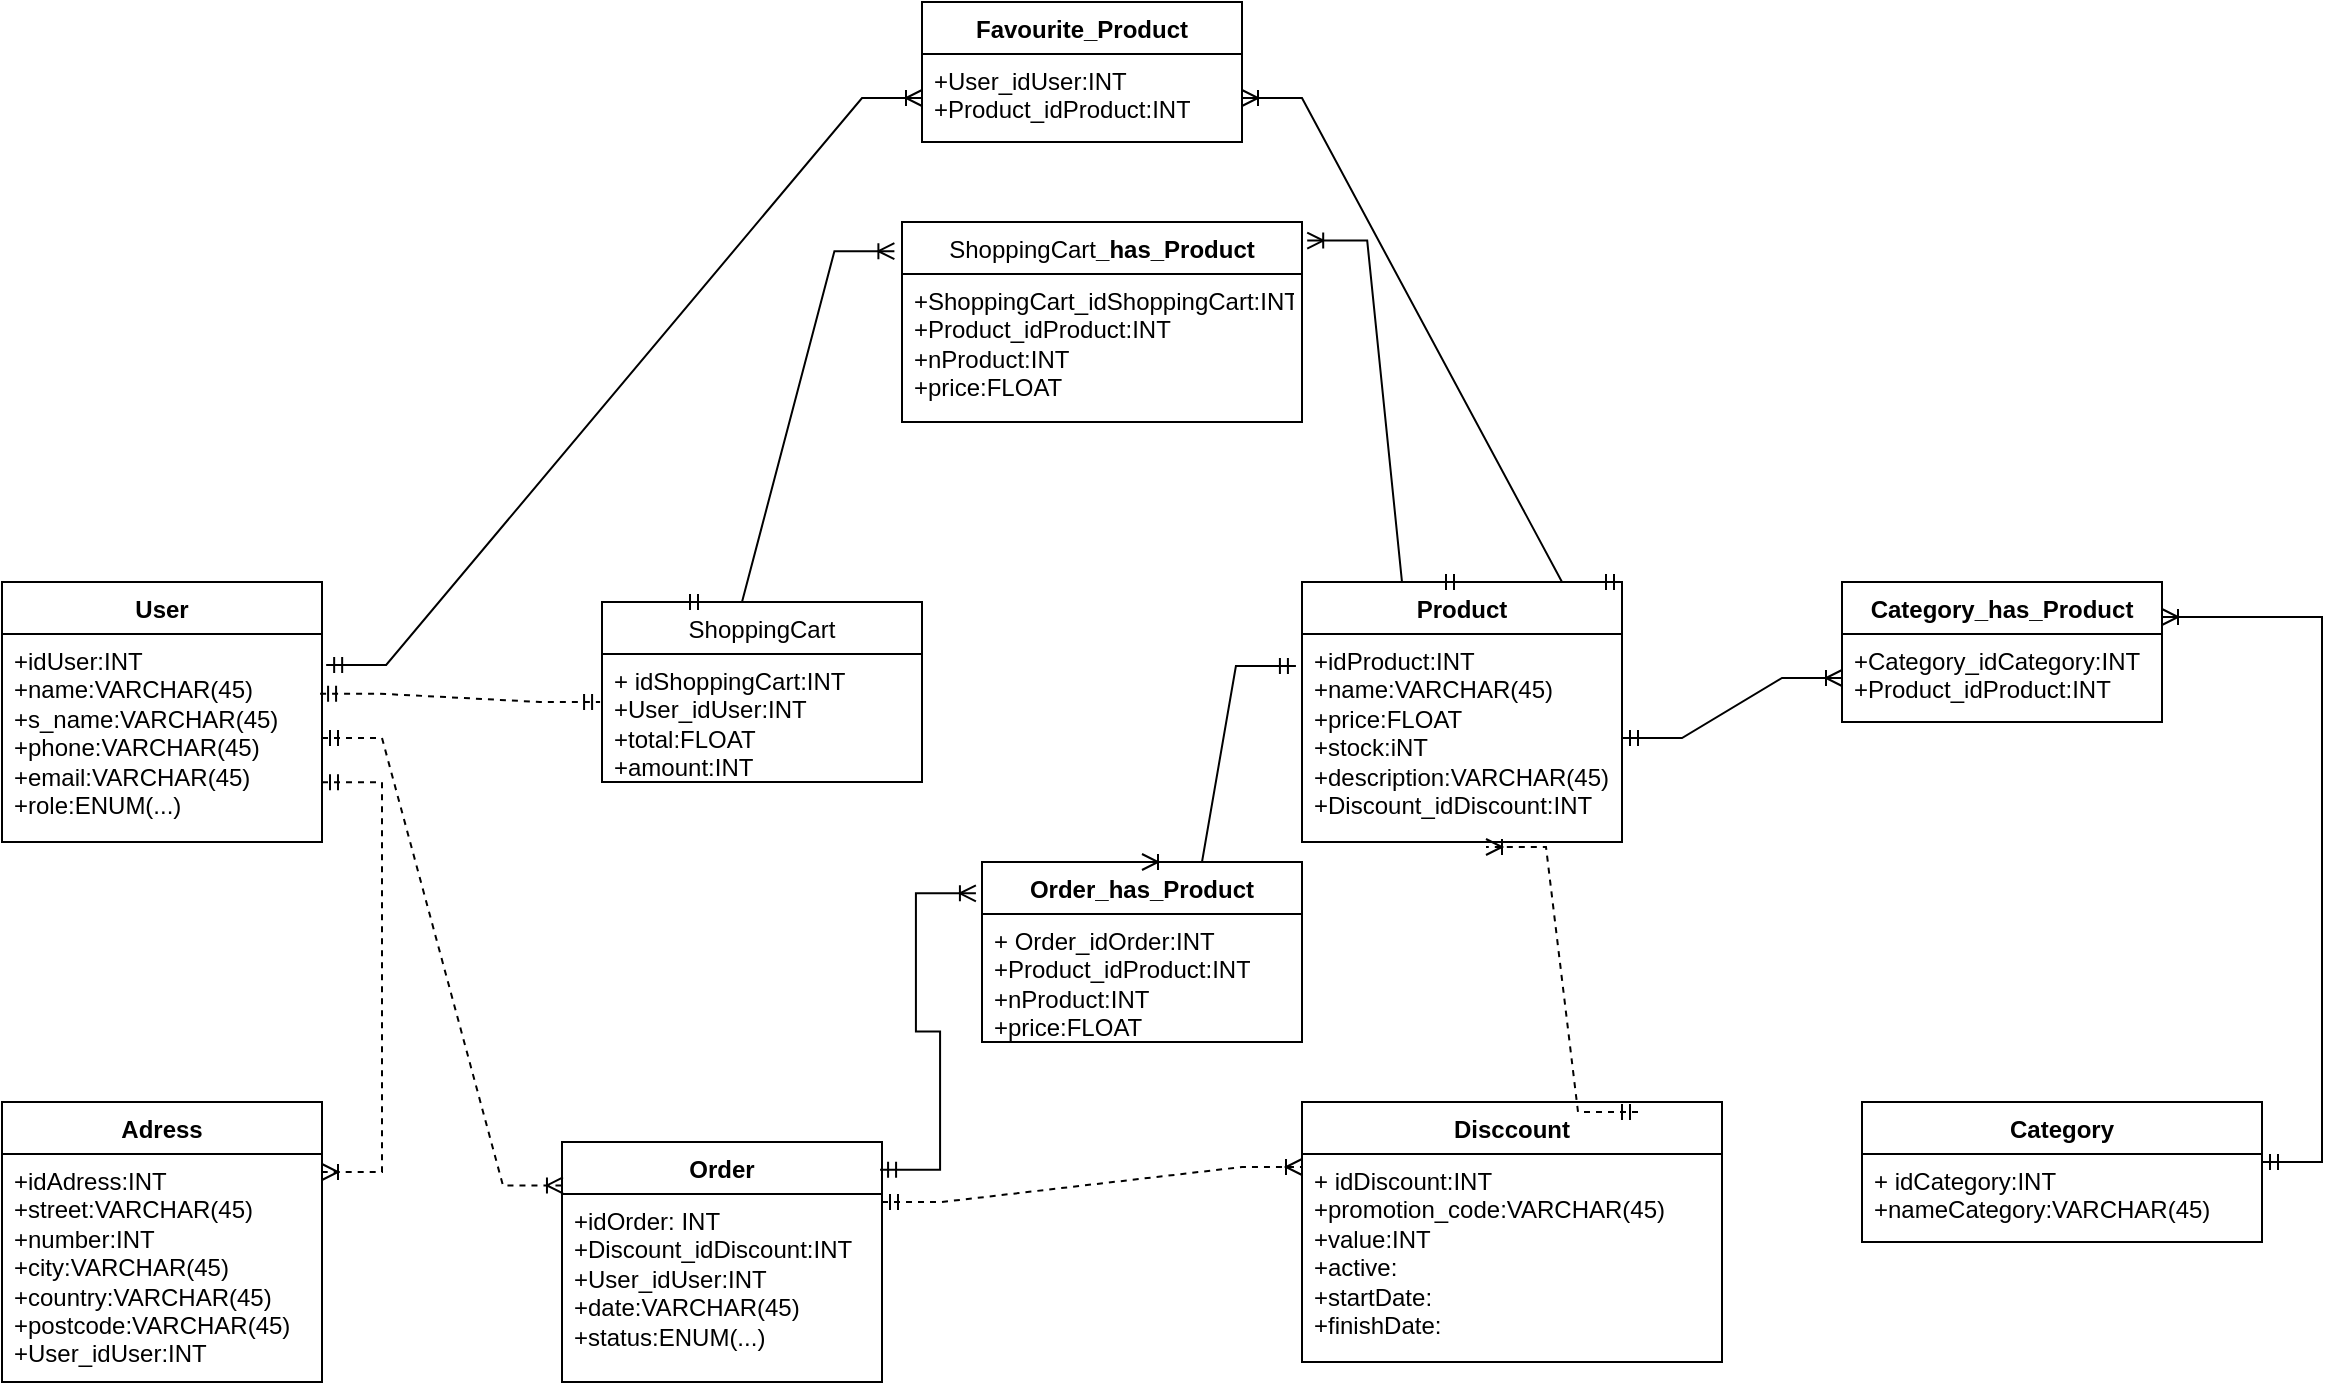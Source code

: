 <mxfile version="26.2.14">
  <diagram name="Página-1" id="LrPyG0SU9Z7NLppc8cAi">
    <mxGraphModel dx="640" dy="1855" grid="1" gridSize="10" guides="1" tooltips="1" connect="1" arrows="1" fold="1" page="1" pageScale="1" pageWidth="827" pageHeight="1169" math="0" shadow="0">
      <root>
        <mxCell id="0" />
        <mxCell id="1" parent="0" />
        <mxCell id="0hF3GYA3e-oa5CXA2GUU-1" value="User" style="swimlane;fontStyle=1;align=center;verticalAlign=top;childLayout=stackLayout;horizontal=1;startSize=26;horizontalStack=0;resizeParent=1;resizeParentMax=0;resizeLast=0;collapsible=1;marginBottom=0;whiteSpace=wrap;html=1;" vertex="1" parent="1">
          <mxGeometry x="40" y="150" width="160" height="130" as="geometry" />
        </mxCell>
        <mxCell id="0hF3GYA3e-oa5CXA2GUU-2" value="+idUser:INT&lt;div&gt;+name:VARCHAR(45)&lt;/div&gt;&lt;div&gt;+s_name:VARCHAR(45)&lt;/div&gt;&lt;div&gt;+phone:&lt;span style=&quot;background-color: transparent; color: light-dark(rgb(0, 0, 0), rgb(255, 255, 255));&quot;&gt;VARCHAR(45)&lt;/span&gt;&lt;/div&gt;&lt;div&gt;&lt;span style=&quot;background-color: transparent; color: light-dark(rgb(0, 0, 0), rgb(255, 255, 255));&quot;&gt;+email:&lt;/span&gt;&lt;span style=&quot;background-color: transparent; color: light-dark(rgb(0, 0, 0), rgb(255, 255, 255));&quot;&gt;VARCHAR(45)&lt;/span&gt;&lt;/div&gt;&lt;div&gt;&lt;span style=&quot;background-color: transparent; color: light-dark(rgb(0, 0, 0), rgb(255, 255, 255));&quot;&gt;+role:ENUM(...)&lt;/span&gt;&lt;/div&gt;" style="text;strokeColor=none;fillColor=none;align=left;verticalAlign=top;spacingLeft=4;spacingRight=4;overflow=hidden;rotatable=0;points=[[0,0.5],[1,0.5]];portConstraint=eastwest;whiteSpace=wrap;html=1;" vertex="1" parent="0hF3GYA3e-oa5CXA2GUU-1">
          <mxGeometry y="26" width="160" height="104" as="geometry" />
        </mxCell>
        <mxCell id="0hF3GYA3e-oa5CXA2GUU-3" value="Order" style="swimlane;fontStyle=1;align=center;verticalAlign=top;childLayout=stackLayout;horizontal=1;startSize=26;horizontalStack=0;resizeParent=1;resizeParentMax=0;resizeLast=0;collapsible=1;marginBottom=0;whiteSpace=wrap;html=1;" vertex="1" parent="1">
          <mxGeometry x="320" y="430" width="160" height="120" as="geometry" />
        </mxCell>
        <mxCell id="0hF3GYA3e-oa5CXA2GUU-4" value="+idOrder: INT&lt;div&gt;+Discount_idDiscount:INT&lt;/div&gt;&lt;div&gt;+User_idUser:INT&lt;/div&gt;&lt;div&gt;+date:VARCHAR(45)&lt;/div&gt;&lt;div&gt;+status:ENUM(...)&lt;/div&gt;&lt;div&gt;&lt;br&gt;&lt;/div&gt;&lt;div&gt;&lt;br&gt;&lt;/div&gt;" style="text;strokeColor=none;fillColor=none;align=left;verticalAlign=top;spacingLeft=4;spacingRight=4;overflow=hidden;rotatable=0;points=[[0,0.5],[1,0.5]];portConstraint=eastwest;whiteSpace=wrap;html=1;" vertex="1" parent="0hF3GYA3e-oa5CXA2GUU-3">
          <mxGeometry y="26" width="160" height="94" as="geometry" />
        </mxCell>
        <mxCell id="0hF3GYA3e-oa5CXA2GUU-5" value="Adress" style="swimlane;fontStyle=1;align=center;verticalAlign=top;childLayout=stackLayout;horizontal=1;startSize=26;horizontalStack=0;resizeParent=1;resizeParentMax=0;resizeLast=0;collapsible=1;marginBottom=0;whiteSpace=wrap;html=1;" vertex="1" parent="1">
          <mxGeometry x="40" y="410" width="160" height="140" as="geometry" />
        </mxCell>
        <mxCell id="0hF3GYA3e-oa5CXA2GUU-6" value="+idAdress:INT&lt;div&gt;+street:&lt;span style=&quot;background-color: transparent; color: light-dark(rgb(0, 0, 0), rgb(255, 255, 255));&quot;&gt;VARCHAR(45)&lt;/span&gt;&lt;/div&gt;&lt;div&gt;&lt;span style=&quot;background-color: transparent; color: light-dark(rgb(0, 0, 0), rgb(255, 255, 255));&quot;&gt;+number:INT&lt;/span&gt;&lt;/div&gt;&lt;div&gt;&lt;span style=&quot;background-color: transparent; color: light-dark(rgb(0, 0, 0), rgb(255, 255, 255));&quot;&gt;+city:&lt;/span&gt;&lt;span style=&quot;background-color: transparent; color: light-dark(rgb(0, 0, 0), rgb(255, 255, 255));&quot;&gt;VARCHAR(45)&lt;/span&gt;&lt;/div&gt;&lt;div&gt;&lt;span style=&quot;background-color: transparent; color: light-dark(rgb(0, 0, 0), rgb(255, 255, 255));&quot;&gt;+country:&lt;/span&gt;&lt;span style=&quot;background-color: transparent; color: light-dark(rgb(0, 0, 0), rgb(255, 255, 255));&quot;&gt;VARCHAR(45)&lt;/span&gt;&lt;/div&gt;&lt;div&gt;&lt;span style=&quot;background-color: transparent; color: light-dark(rgb(0, 0, 0), rgb(255, 255, 255));&quot;&gt;+postcode:&lt;/span&gt;&lt;span style=&quot;background-color: transparent; color: light-dark(rgb(0, 0, 0), rgb(255, 255, 255));&quot;&gt;VARCHAR(45)&lt;/span&gt;&lt;/div&gt;&lt;div&gt;+User_idUser:INT&lt;span style=&quot;background-color: transparent; color: light-dark(rgb(0, 0, 0), rgb(255, 255, 255));&quot;&gt;&lt;/span&gt;&lt;/div&gt;" style="text;strokeColor=none;fillColor=none;align=left;verticalAlign=top;spacingLeft=4;spacingRight=4;overflow=hidden;rotatable=0;points=[[0,0.5],[1,0.5]];portConstraint=eastwest;whiteSpace=wrap;html=1;" vertex="1" parent="0hF3GYA3e-oa5CXA2GUU-5">
          <mxGeometry y="26" width="160" height="114" as="geometry" />
        </mxCell>
        <mxCell id="0hF3GYA3e-oa5CXA2GUU-7" value="Favourite_Product" style="swimlane;fontStyle=1;align=center;verticalAlign=top;childLayout=stackLayout;horizontal=1;startSize=26;horizontalStack=0;resizeParent=1;resizeParentMax=0;resizeLast=0;collapsible=1;marginBottom=0;whiteSpace=wrap;html=1;" vertex="1" parent="1">
          <mxGeometry x="500" y="-140" width="160" height="70" as="geometry" />
        </mxCell>
        <mxCell id="0hF3GYA3e-oa5CXA2GUU-8" value="+User_idUser:INT&lt;div&gt;+Product_idProduct:INT&lt;/div&gt;" style="text;strokeColor=none;fillColor=none;align=left;verticalAlign=top;spacingLeft=4;spacingRight=4;overflow=hidden;rotatable=0;points=[[0,0.5],[1,0.5]];portConstraint=eastwest;whiteSpace=wrap;html=1;" vertex="1" parent="0hF3GYA3e-oa5CXA2GUU-7">
          <mxGeometry y="26" width="160" height="44" as="geometry" />
        </mxCell>
        <mxCell id="0hF3GYA3e-oa5CXA2GUU-9" value="&lt;span style=&quot;font-weight: 400; text-align: left;&quot;&gt;ShoppingCart&lt;/span&gt;" style="swimlane;fontStyle=1;align=center;verticalAlign=top;childLayout=stackLayout;horizontal=1;startSize=26;horizontalStack=0;resizeParent=1;resizeParentMax=0;resizeLast=0;collapsible=1;marginBottom=0;whiteSpace=wrap;html=1;" vertex="1" parent="1">
          <mxGeometry x="340" y="160" width="160" height="90" as="geometry" />
        </mxCell>
        <mxCell id="0hF3GYA3e-oa5CXA2GUU-10" value="+ idShoppingCart:INT&lt;div&gt;+User_idUser:INT&lt;br&gt;&lt;div&gt;+total:FLOAT&lt;/div&gt;&lt;div&gt;+amount:INT&lt;/div&gt;&lt;/div&gt;" style="text;strokeColor=none;fillColor=none;align=left;verticalAlign=top;spacingLeft=4;spacingRight=4;overflow=hidden;rotatable=0;points=[[0,0.5],[1,0.5]];portConstraint=eastwest;whiteSpace=wrap;html=1;" vertex="1" parent="0hF3GYA3e-oa5CXA2GUU-9">
          <mxGeometry y="26" width="160" height="64" as="geometry" />
        </mxCell>
        <mxCell id="0hF3GYA3e-oa5CXA2GUU-11" value="Product" style="swimlane;fontStyle=1;align=center;verticalAlign=top;childLayout=stackLayout;horizontal=1;startSize=26;horizontalStack=0;resizeParent=1;resizeParentMax=0;resizeLast=0;collapsible=1;marginBottom=0;whiteSpace=wrap;html=1;" vertex="1" parent="1">
          <mxGeometry x="690" y="150" width="160" height="130" as="geometry" />
        </mxCell>
        <mxCell id="0hF3GYA3e-oa5CXA2GUU-12" value="+idProduct:INT&lt;div&gt;+name:VARCHAR(45)&lt;/div&gt;&lt;div&gt;+price:FLOAT&lt;/div&gt;&lt;div&gt;+stock:iNT&lt;/div&gt;&lt;div&gt;+description:VARCHAR(45)&lt;/div&gt;&lt;div&gt;+Discount_idDiscount:INT&lt;/div&gt;" style="text;strokeColor=none;fillColor=none;align=left;verticalAlign=top;spacingLeft=4;spacingRight=4;overflow=hidden;rotatable=0;points=[[0,0.5],[1,0.5]];portConstraint=eastwest;whiteSpace=wrap;html=1;" vertex="1" parent="0hF3GYA3e-oa5CXA2GUU-11">
          <mxGeometry y="26" width="160" height="104" as="geometry" />
        </mxCell>
        <mxCell id="0hF3GYA3e-oa5CXA2GUU-13" value="Order_has_Product" style="swimlane;fontStyle=1;align=center;verticalAlign=top;childLayout=stackLayout;horizontal=1;startSize=26;horizontalStack=0;resizeParent=1;resizeParentMax=0;resizeLast=0;collapsible=1;marginBottom=0;whiteSpace=wrap;html=1;" vertex="1" parent="1">
          <mxGeometry x="530" y="290" width="160" height="90" as="geometry" />
        </mxCell>
        <mxCell id="0hF3GYA3e-oa5CXA2GUU-14" value="&lt;div&gt;&lt;span style=&quot;background-color: transparent; color: light-dark(rgb(0, 0, 0), rgb(255, 255, 255));&quot;&gt;+ Order_idOrder:INT&lt;/span&gt;&lt;/div&gt;&lt;div&gt;&lt;span style=&quot;background-color: transparent; color: light-dark(rgb(0, 0, 0), rgb(255, 255, 255));&quot;&gt;+Product_idProduct:INT&lt;/span&gt;&lt;/div&gt;&lt;div&gt;&lt;span style=&quot;background-color: transparent; color: light-dark(rgb(0, 0, 0), rgb(255, 255, 255));&quot;&gt;+nProduct:INT&lt;/span&gt;&lt;/div&gt;&lt;div&gt;+price:FLOAT&lt;/div&gt;" style="text;strokeColor=none;fillColor=none;align=left;verticalAlign=top;spacingLeft=4;spacingRight=4;overflow=hidden;rotatable=0;points=[[0,0.5],[1,0.5]];portConstraint=eastwest;whiteSpace=wrap;html=1;" vertex="1" parent="0hF3GYA3e-oa5CXA2GUU-13">
          <mxGeometry y="26" width="160" height="64" as="geometry" />
        </mxCell>
        <mxCell id="0hF3GYA3e-oa5CXA2GUU-15" value="Disccount" style="swimlane;fontStyle=1;align=center;verticalAlign=top;childLayout=stackLayout;horizontal=1;startSize=26;horizontalStack=0;resizeParent=1;resizeParentMax=0;resizeLast=0;collapsible=1;marginBottom=0;whiteSpace=wrap;html=1;" vertex="1" parent="1">
          <mxGeometry x="690" y="410" width="210" height="130" as="geometry" />
        </mxCell>
        <mxCell id="0hF3GYA3e-oa5CXA2GUU-16" value="+ idDiscount:INT&lt;div&gt;+promotion_code:VARCHAR(45)&lt;/div&gt;&lt;div&gt;+value:INT&lt;/div&gt;&lt;div&gt;+active:&lt;/div&gt;&lt;div&gt;+startDate:&lt;/div&gt;&lt;div&gt;+finishDate:&lt;/div&gt;&lt;div&gt;&lt;br&gt;&lt;/div&gt;&lt;div&gt;&lt;br&gt;&lt;/div&gt;&lt;div&gt;&lt;br&gt;&lt;/div&gt;&lt;div&gt;&lt;br&gt;&lt;/div&gt;" style="text;strokeColor=none;fillColor=none;align=left;verticalAlign=top;spacingLeft=4;spacingRight=4;overflow=hidden;rotatable=0;points=[[0,0.5],[1,0.5]];portConstraint=eastwest;whiteSpace=wrap;html=1;" vertex="1" parent="0hF3GYA3e-oa5CXA2GUU-15">
          <mxGeometry y="26" width="210" height="104" as="geometry" />
        </mxCell>
        <mxCell id="0hF3GYA3e-oa5CXA2GUU-17" value="Category_has_Product" style="swimlane;fontStyle=1;align=center;verticalAlign=top;childLayout=stackLayout;horizontal=1;startSize=26;horizontalStack=0;resizeParent=1;resizeParentMax=0;resizeLast=0;collapsible=1;marginBottom=0;whiteSpace=wrap;html=1;" vertex="1" parent="1">
          <mxGeometry x="960" y="150" width="160" height="70" as="geometry" />
        </mxCell>
        <mxCell id="0hF3GYA3e-oa5CXA2GUU-18" value="+Category_idCategory:INT&lt;div&gt;+Product_idProduct:INT&lt;/div&gt;&lt;div&gt;&lt;br&gt;&lt;div&gt;&lt;br&gt;&lt;/div&gt;&lt;/div&gt;" style="text;strokeColor=none;fillColor=none;align=left;verticalAlign=top;spacingLeft=4;spacingRight=4;overflow=hidden;rotatable=0;points=[[0,0.5],[1,0.5]];portConstraint=eastwest;whiteSpace=wrap;html=1;" vertex="1" parent="0hF3GYA3e-oa5CXA2GUU-17">
          <mxGeometry y="26" width="160" height="44" as="geometry" />
        </mxCell>
        <mxCell id="0hF3GYA3e-oa5CXA2GUU-19" value="Category" style="swimlane;fontStyle=1;align=center;verticalAlign=top;childLayout=stackLayout;horizontal=1;startSize=26;horizontalStack=0;resizeParent=1;resizeParentMax=0;resizeLast=0;collapsible=1;marginBottom=0;whiteSpace=wrap;html=1;" vertex="1" parent="1">
          <mxGeometry x="970" y="410" width="200" height="70" as="geometry" />
        </mxCell>
        <mxCell id="0hF3GYA3e-oa5CXA2GUU-20" value="+ idCategory:INT&lt;div&gt;+nameCategory:VARCHAR(45)&lt;/div&gt;" style="text;strokeColor=none;fillColor=none;align=left;verticalAlign=top;spacingLeft=4;spacingRight=4;overflow=hidden;rotatable=0;points=[[0,0.5],[1,0.5]];portConstraint=eastwest;whiteSpace=wrap;html=1;" vertex="1" parent="0hF3GYA3e-oa5CXA2GUU-19">
          <mxGeometry y="26" width="200" height="44" as="geometry" />
        </mxCell>
        <mxCell id="0hF3GYA3e-oa5CXA2GUU-21" value="&lt;span style=&quot;font-weight: 400; text-align: left;&quot;&gt;ShoppingCart&lt;/span&gt;_has_Product" style="swimlane;fontStyle=1;align=center;verticalAlign=top;childLayout=stackLayout;horizontal=1;startSize=26;horizontalStack=0;resizeParent=1;resizeParentMax=0;resizeLast=0;collapsible=1;marginBottom=0;whiteSpace=wrap;html=1;" vertex="1" parent="1">
          <mxGeometry x="490" y="-30" width="200" height="100" as="geometry" />
        </mxCell>
        <mxCell id="0hF3GYA3e-oa5CXA2GUU-22" value="&lt;div&gt;&lt;span style=&quot;background-color: transparent; color: light-dark(rgb(0, 0, 0), rgb(255, 255, 255));&quot;&gt;+ShoppingCart_idShoppingCart:INT&lt;/span&gt;&lt;/div&gt;&lt;div&gt;&lt;span style=&quot;background-color: transparent; color: light-dark(rgb(0, 0, 0), rgb(255, 255, 255));&quot;&gt;+Product_idProduct:INT&lt;/span&gt;&lt;/div&gt;&lt;div&gt;&lt;div&gt;+nProduct:INT&lt;/div&gt;&lt;/div&gt;&lt;div&gt;+price:FLOAT&lt;/div&gt;" style="text;strokeColor=none;fillColor=none;align=left;verticalAlign=top;spacingLeft=4;spacingRight=4;overflow=hidden;rotatable=0;points=[[0,0.5],[1,0.5]];portConstraint=eastwest;whiteSpace=wrap;html=1;" vertex="1" parent="0hF3GYA3e-oa5CXA2GUU-21">
          <mxGeometry y="26" width="200" height="74" as="geometry" />
        </mxCell>
        <mxCell id="0hF3GYA3e-oa5CXA2GUU-23" value="" style="edgeStyle=entityRelationEdgeStyle;fontSize=12;html=1;endArrow=ERoneToMany;startArrow=ERmandOne;rounded=0;exitX=1.013;exitY=0.149;exitDx=0;exitDy=0;entryX=0;entryY=0.5;entryDx=0;entryDy=0;exitPerimeter=0;" edge="1" parent="1" source="0hF3GYA3e-oa5CXA2GUU-2" target="0hF3GYA3e-oa5CXA2GUU-8">
          <mxGeometry width="100" height="100" relative="1" as="geometry">
            <mxPoint x="360" y="350" as="sourcePoint" />
            <mxPoint x="460" y="250" as="targetPoint" />
            <Array as="points">
              <mxPoint x="310" y="110" />
              <mxPoint x="260" y="100" />
              <mxPoint x="280" y="100" />
            </Array>
          </mxGeometry>
        </mxCell>
        <mxCell id="0hF3GYA3e-oa5CXA2GUU-24" value="" style="edgeStyle=entityRelationEdgeStyle;fontSize=12;html=1;endArrow=ERmandOne;startArrow=ERmandOne;rounded=0;dashed=1;entryX=-0.006;entryY=0.375;entryDx=0;entryDy=0;entryPerimeter=0;exitX=0.994;exitY=0.287;exitDx=0;exitDy=0;exitPerimeter=0;" edge="1" parent="1" source="0hF3GYA3e-oa5CXA2GUU-2" target="0hF3GYA3e-oa5CXA2GUU-10">
          <mxGeometry width="100" height="100" relative="1" as="geometry">
            <mxPoint x="202" y="202" as="sourcePoint" />
            <mxPoint x="316" y="207" as="targetPoint" />
          </mxGeometry>
        </mxCell>
        <mxCell id="0hF3GYA3e-oa5CXA2GUU-25" value="" style="edgeStyle=entityRelationEdgeStyle;fontSize=12;html=1;endArrow=ERoneToMany;startArrow=ERmandOne;rounded=0;entryX=1;entryY=0.25;entryDx=0;entryDy=0;dashed=1;exitX=1;exitY=0.713;exitDx=0;exitDy=0;exitPerimeter=0;" edge="1" parent="1" source="0hF3GYA3e-oa5CXA2GUU-2" target="0hF3GYA3e-oa5CXA2GUU-5">
          <mxGeometry width="100" height="100" relative="1" as="geometry">
            <mxPoint x="200" y="228.5" as="sourcePoint" />
            <mxPoint x="200" y="410" as="targetPoint" />
            <Array as="points">
              <mxPoint x="240" y="390" />
            </Array>
          </mxGeometry>
        </mxCell>
        <mxCell id="0hF3GYA3e-oa5CXA2GUU-26" value="" style="edgeStyle=entityRelationEdgeStyle;fontSize=12;html=1;endArrow=ERoneToMany;startArrow=ERmandOne;rounded=0;entryX=0.003;entryY=0.181;entryDx=0;entryDy=0;dashed=1;exitX=1;exitY=0.5;exitDx=0;exitDy=0;entryPerimeter=0;" edge="1" parent="1" source="0hF3GYA3e-oa5CXA2GUU-2" target="0hF3GYA3e-oa5CXA2GUU-3">
          <mxGeometry width="100" height="100" relative="1" as="geometry">
            <mxPoint x="199.52" y="211.404" as="sourcePoint" />
            <mxPoint x="396" y="410" as="targetPoint" />
            <Array as="points">
              <mxPoint x="236" y="357" />
              <mxPoint x="316" y="310" />
              <mxPoint x="316" y="320" />
              <mxPoint x="346" y="310" />
              <mxPoint x="396" y="320" />
            </Array>
          </mxGeometry>
        </mxCell>
        <mxCell id="0hF3GYA3e-oa5CXA2GUU-27" value="" style="edgeStyle=entityRelationEdgeStyle;fontSize=12;html=1;endArrow=ERoneToMany;startArrow=ERmandOne;rounded=0;exitX=1;exitY=0;exitDx=0;exitDy=0;entryX=1;entryY=0.5;entryDx=0;entryDy=0;" edge="1" parent="1" source="0hF3GYA3e-oa5CXA2GUU-11" target="0hF3GYA3e-oa5CXA2GUU-8">
          <mxGeometry width="100" height="100" relative="1" as="geometry">
            <mxPoint x="650" y="150" as="sourcePoint" />
            <mxPoint x="948" y="59" as="targetPoint" />
            <Array as="points">
              <mxPoint x="760" y="82" />
              <mxPoint x="860" y="70" />
              <mxPoint x="710" y="72" />
              <mxPoint x="730" y="72" />
            </Array>
          </mxGeometry>
        </mxCell>
        <mxCell id="0hF3GYA3e-oa5CXA2GUU-28" value="" style="edgeStyle=entityRelationEdgeStyle;fontSize=12;html=1;endArrow=ERoneToMany;startArrow=ERmandOne;rounded=0;entryX=-0.019;entryY=0.174;entryDx=0;entryDy=0;entryPerimeter=0;exitX=0.994;exitY=0.116;exitDx=0;exitDy=0;exitPerimeter=0;" edge="1" parent="1" source="0hF3GYA3e-oa5CXA2GUU-3" target="0hF3GYA3e-oa5CXA2GUU-13">
          <mxGeometry width="100" height="100" relative="1" as="geometry">
            <mxPoint x="510" y="460" as="sourcePoint" />
            <mxPoint x="580" y="210" as="targetPoint" />
          </mxGeometry>
        </mxCell>
        <mxCell id="0hF3GYA3e-oa5CXA2GUU-29" value="" style="edgeStyle=entityRelationEdgeStyle;fontSize=12;html=1;endArrow=ERoneToMany;startArrow=ERmandOne;rounded=0;entryX=0.5;entryY=0;entryDx=0;entryDy=0;exitX=-0.019;exitY=0.154;exitDx=0;exitDy=0;exitPerimeter=0;" edge="1" parent="1" source="0hF3GYA3e-oa5CXA2GUU-12" target="0hF3GYA3e-oa5CXA2GUU-13">
          <mxGeometry width="100" height="100" relative="1" as="geometry">
            <mxPoint x="800" y="310" as="sourcePoint" />
            <mxPoint x="848" y="185" as="targetPoint" />
          </mxGeometry>
        </mxCell>
        <mxCell id="0hF3GYA3e-oa5CXA2GUU-30" value="" style="edgeStyle=entityRelationEdgeStyle;fontSize=12;html=1;endArrow=ERoneToMany;startArrow=ERmandOne;rounded=0;exitX=1;exitY=0.5;exitDx=0;exitDy=0;entryX=0;entryY=0.5;entryDx=0;entryDy=0;" edge="1" parent="1" source="0hF3GYA3e-oa5CXA2GUU-12" target="0hF3GYA3e-oa5CXA2GUU-18">
          <mxGeometry width="100" height="100" relative="1" as="geometry">
            <mxPoint x="1050" y="70" as="sourcePoint" />
            <mxPoint x="1050" y="-120" as="targetPoint" />
            <Array as="points">
              <mxPoint x="960" y="-7" />
              <mxPoint x="1060" y="-19" />
              <mxPoint x="910" y="-17" />
              <mxPoint x="930" y="-17" />
            </Array>
          </mxGeometry>
        </mxCell>
        <mxCell id="0hF3GYA3e-oa5CXA2GUU-31" value="" style="edgeStyle=entityRelationEdgeStyle;fontSize=12;html=1;endArrow=ERoneToMany;startArrow=ERmandOne;rounded=0;exitX=0.25;exitY=0;exitDx=0;exitDy=0;entryX=-0.019;entryY=-0.154;entryDx=0;entryDy=0;entryPerimeter=0;" edge="1" parent="1" source="0hF3GYA3e-oa5CXA2GUU-9" target="0hF3GYA3e-oa5CXA2GUU-22">
          <mxGeometry width="100" height="100" relative="1" as="geometry">
            <mxPoint x="515" y="198.5" as="sourcePoint" />
            <mxPoint x="705" y="90" as="targetPoint" />
            <Array as="points">
              <mxPoint x="425" y="121.5" />
              <mxPoint x="525" y="109.5" />
              <mxPoint x="375" y="111.5" />
              <mxPoint x="395" y="111.5" />
            </Array>
          </mxGeometry>
        </mxCell>
        <mxCell id="0hF3GYA3e-oa5CXA2GUU-32" value="" style="edgeStyle=entityRelationEdgeStyle;fontSize=12;html=1;endArrow=ERoneToMany;startArrow=ERmandOne;rounded=0;exitX=0.5;exitY=0;exitDx=0;exitDy=0;entryX=1.013;entryY=0.093;entryDx=0;entryDy=0;entryPerimeter=0;" edge="1" parent="1" source="0hF3GYA3e-oa5CXA2GUU-11" target="0hF3GYA3e-oa5CXA2GUU-21">
          <mxGeometry width="100" height="100" relative="1" as="geometry">
            <mxPoint x="770" y="80" as="sourcePoint" />
            <mxPoint x="770" y="-110" as="targetPoint" />
            <Array as="points">
              <mxPoint x="680" y="3" />
              <mxPoint x="780" y="-9" />
              <mxPoint x="710" y="120" />
              <mxPoint x="630" y="-7" />
              <mxPoint x="650" y="-7" />
            </Array>
          </mxGeometry>
        </mxCell>
        <mxCell id="0hF3GYA3e-oa5CXA2GUU-33" value="" style="edgeStyle=entityRelationEdgeStyle;fontSize=12;html=1;endArrow=ERoneToMany;startArrow=ERmandOne;rounded=0;exitX=1;exitY=0.25;exitDx=0;exitDy=0;entryX=0;entryY=0.25;entryDx=0;entryDy=0;dashed=1;" edge="1" parent="1" source="0hF3GYA3e-oa5CXA2GUU-3" target="0hF3GYA3e-oa5CXA2GUU-15">
          <mxGeometry width="100" height="100" relative="1" as="geometry">
            <mxPoint x="570" y="490" as="sourcePoint" />
            <mxPoint x="570" y="300" as="targetPoint" />
            <Array as="points">
              <mxPoint x="480" y="413" />
              <mxPoint x="580" y="401" />
              <mxPoint x="430" y="403" />
              <mxPoint x="450" y="403" />
            </Array>
          </mxGeometry>
        </mxCell>
        <mxCell id="0hF3GYA3e-oa5CXA2GUU-34" value="" style="edgeStyle=entityRelationEdgeStyle;fontSize=12;html=1;endArrow=ERoneToMany;startArrow=ERmandOne;rounded=0;exitX=0.8;exitY=0.038;exitDx=0;exitDy=0;entryX=0.575;entryY=1.024;entryDx=0;entryDy=0;entryPerimeter=0;dashed=1;exitPerimeter=0;" edge="1" parent="1" source="0hF3GYA3e-oa5CXA2GUU-15" target="0hF3GYA3e-oa5CXA2GUU-12">
          <mxGeometry width="100" height="100" relative="1" as="geometry">
            <mxPoint x="840" y="340" as="sourcePoint" />
            <mxPoint x="850" y="207.01" as="targetPoint" />
            <Array as="points">
              <mxPoint x="750" y="263" />
              <mxPoint x="850" y="251" />
              <mxPoint x="700" y="253" />
              <mxPoint x="720" y="253" />
            </Array>
          </mxGeometry>
        </mxCell>
        <mxCell id="0hF3GYA3e-oa5CXA2GUU-35" value="" style="edgeStyle=entityRelationEdgeStyle;fontSize=12;html=1;endArrow=ERoneToMany;startArrow=ERmandOne;rounded=0;entryX=1;entryY=0.25;entryDx=0;entryDy=0;" edge="1" parent="1" target="0hF3GYA3e-oa5CXA2GUU-17">
          <mxGeometry width="100" height="100" relative="1" as="geometry">
            <mxPoint x="1170" y="440" as="sourcePoint" />
            <mxPoint x="1046" y="-82" as="targetPoint" />
            <Array as="points">
              <mxPoint x="1044" y="-86" />
              <mxPoint x="1144" y="-98" />
              <mxPoint x="1074" y="31" />
              <mxPoint x="994" y="-96" />
              <mxPoint x="1014" y="-96" />
            </Array>
          </mxGeometry>
        </mxCell>
      </root>
    </mxGraphModel>
  </diagram>
</mxfile>

